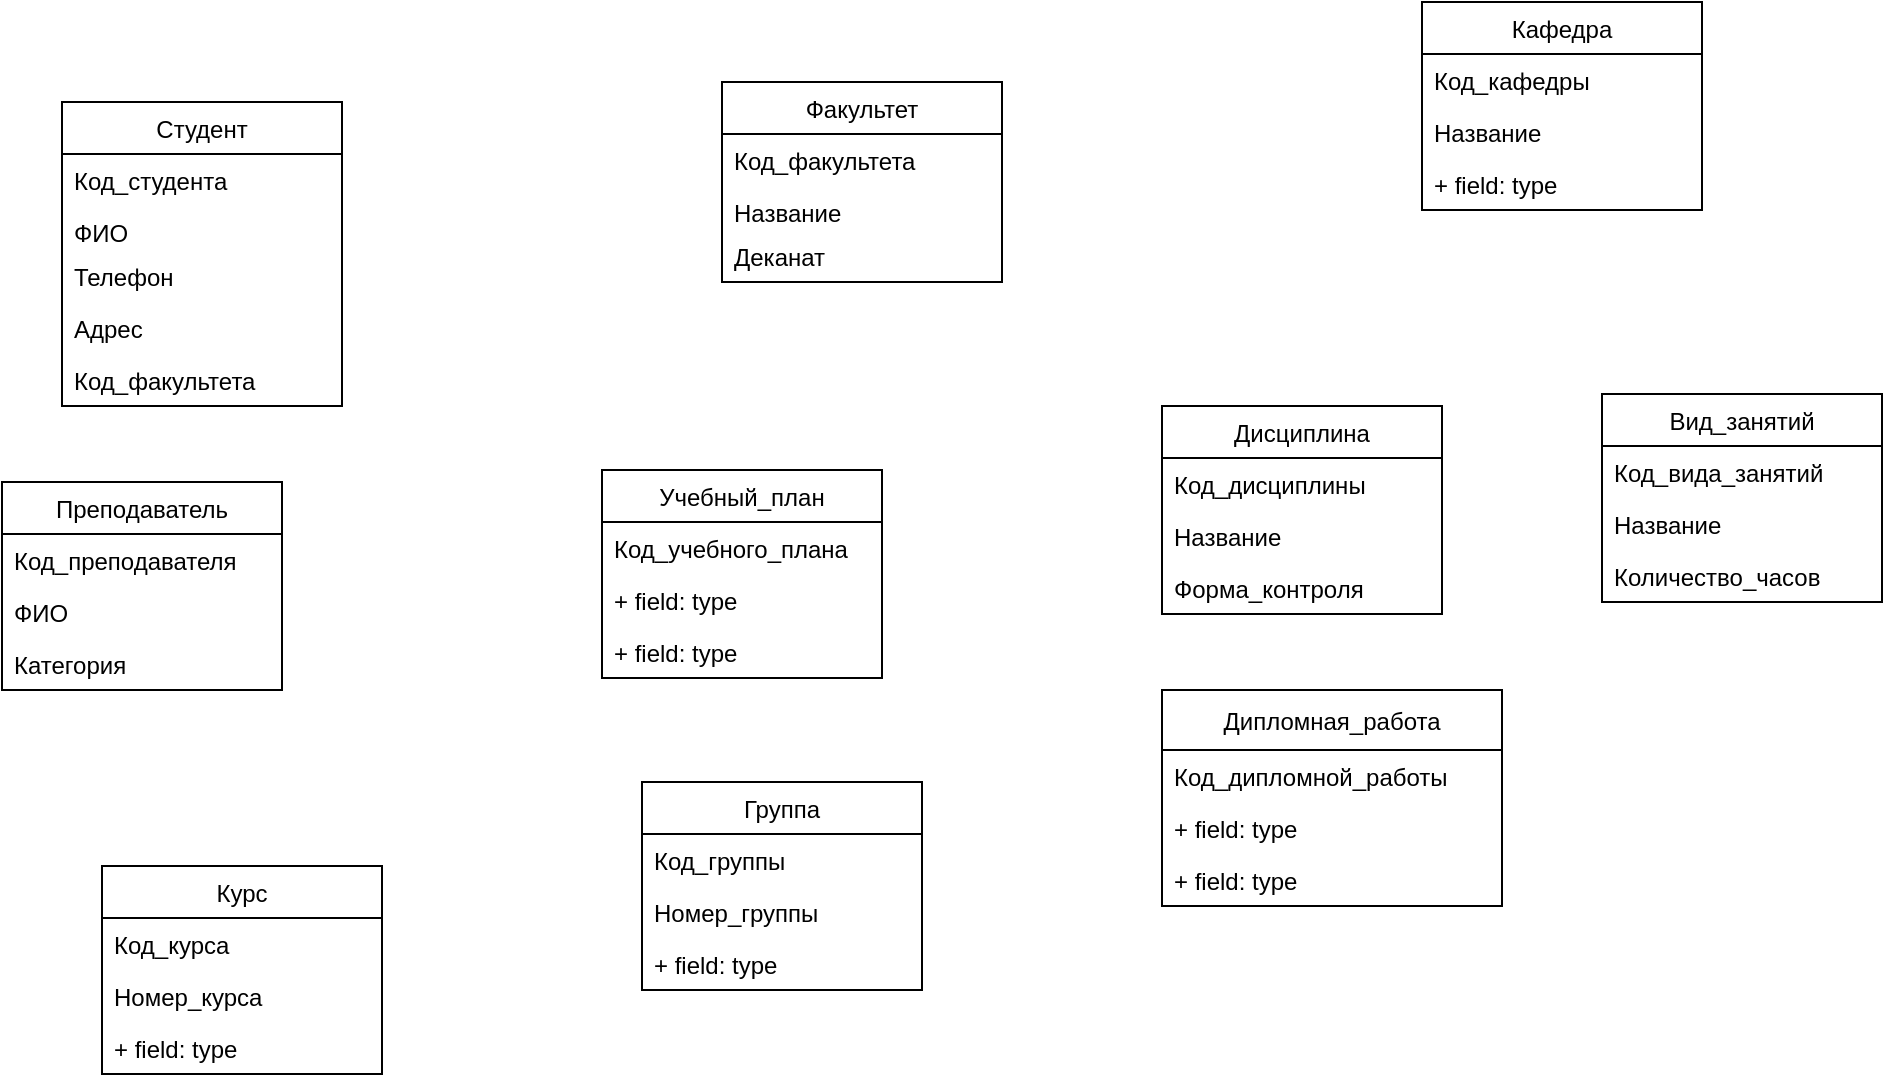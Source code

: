 <mxfile version="16.5.6" type="github">
  <diagram id="C5RBs43oDa-KdzZeNtuy" name="Page-1">
    <mxGraphModel dx="1381" dy="795" grid="1" gridSize="10" guides="1" tooltips="1" connect="1" arrows="1" fold="1" page="1" pageScale="1" pageWidth="1169" pageHeight="827" background="none" math="0" shadow="0">
      <root>
        <mxCell id="WIyWlLk6GJQsqaUBKTNV-0" />
        <mxCell id="WIyWlLk6GJQsqaUBKTNV-1" parent="WIyWlLk6GJQsqaUBKTNV-0" />
        <mxCell id="oeGllTyVug2XytWJzCLg-4" value="Студент" style="swimlane;fontStyle=0;childLayout=stackLayout;horizontal=1;startSize=26;fillColor=none;horizontalStack=0;resizeParent=1;resizeParentMax=0;resizeLast=0;collapsible=1;marginBottom=0;" vertex="1" parent="WIyWlLk6GJQsqaUBKTNV-1">
          <mxGeometry x="210" y="100" width="140" height="152" as="geometry" />
        </mxCell>
        <mxCell id="oeGllTyVug2XytWJzCLg-40" value="Код_студента" style="text;strokeColor=none;fillColor=none;align=left;verticalAlign=top;spacingLeft=4;spacingRight=4;overflow=hidden;rotatable=0;points=[[0,0.5],[1,0.5]];portConstraint=eastwest;" vertex="1" parent="oeGllTyVug2XytWJzCLg-4">
          <mxGeometry y="26" width="140" height="26" as="geometry" />
        </mxCell>
        <mxCell id="oeGllTyVug2XytWJzCLg-5" value="ФИО" style="text;strokeColor=none;fillColor=none;align=left;verticalAlign=top;spacingLeft=4;spacingRight=4;overflow=hidden;rotatable=0;points=[[0,0.5],[1,0.5]];portConstraint=eastwest;" vertex="1" parent="oeGllTyVug2XytWJzCLg-4">
          <mxGeometry y="52" width="140" height="22" as="geometry" />
        </mxCell>
        <mxCell id="oeGllTyVug2XytWJzCLg-6" value="Телефон" style="text;strokeColor=none;fillColor=none;align=left;verticalAlign=top;spacingLeft=4;spacingRight=4;overflow=hidden;rotatable=0;points=[[0,0.5],[1,0.5]];portConstraint=eastwest;" vertex="1" parent="oeGllTyVug2XytWJzCLg-4">
          <mxGeometry y="74" width="140" height="26" as="geometry" />
        </mxCell>
        <mxCell id="oeGllTyVug2XytWJzCLg-7" value="Адрес" style="text;strokeColor=none;fillColor=none;align=left;verticalAlign=top;spacingLeft=4;spacingRight=4;overflow=hidden;rotatable=0;points=[[0,0.5],[1,0.5]];portConstraint=eastwest;" vertex="1" parent="oeGllTyVug2XytWJzCLg-4">
          <mxGeometry y="100" width="140" height="26" as="geometry" />
        </mxCell>
        <mxCell id="oeGllTyVug2XytWJzCLg-51" value="Код_факультета" style="text;strokeColor=none;fillColor=none;align=left;verticalAlign=top;spacingLeft=4;spacingRight=4;overflow=hidden;rotatable=0;points=[[0,0.5],[1,0.5]];portConstraint=eastwest;" vertex="1" parent="oeGllTyVug2XytWJzCLg-4">
          <mxGeometry y="126" width="140" height="26" as="geometry" />
        </mxCell>
        <mxCell id="oeGllTyVug2XytWJzCLg-8" value="Факультет" style="swimlane;fontStyle=0;childLayout=stackLayout;horizontal=1;startSize=26;fillColor=none;horizontalStack=0;resizeParent=1;resizeParentMax=0;resizeLast=0;collapsible=1;marginBottom=0;" vertex="1" parent="WIyWlLk6GJQsqaUBKTNV-1">
          <mxGeometry x="540" y="90" width="140" height="100" as="geometry" />
        </mxCell>
        <mxCell id="oeGllTyVug2XytWJzCLg-11" value="Код_факультета" style="text;strokeColor=none;fillColor=none;align=left;verticalAlign=top;spacingLeft=4;spacingRight=4;overflow=hidden;rotatable=0;points=[[0,0.5],[1,0.5]];portConstraint=eastwest;" vertex="1" parent="oeGllTyVug2XytWJzCLg-8">
          <mxGeometry y="26" width="140" height="26" as="geometry" />
        </mxCell>
        <mxCell id="oeGllTyVug2XytWJzCLg-10" value="Название" style="text;strokeColor=none;fillColor=none;align=left;verticalAlign=top;spacingLeft=4;spacingRight=4;overflow=hidden;rotatable=0;points=[[0,0.5],[1,0.5]];portConstraint=eastwest;" vertex="1" parent="oeGllTyVug2XytWJzCLg-8">
          <mxGeometry y="52" width="140" height="22" as="geometry" />
        </mxCell>
        <mxCell id="oeGllTyVug2XytWJzCLg-9" value="Деканат" style="text;strokeColor=none;fillColor=none;align=left;verticalAlign=top;spacingLeft=4;spacingRight=4;overflow=hidden;rotatable=0;points=[[0,0.5],[1,0.5]];portConstraint=eastwest;" vertex="1" parent="oeGllTyVug2XytWJzCLg-8">
          <mxGeometry y="74" width="140" height="26" as="geometry" />
        </mxCell>
        <mxCell id="oeGllTyVug2XytWJzCLg-12" value="Кафедра" style="swimlane;fontStyle=0;childLayout=stackLayout;horizontal=1;startSize=26;fillColor=none;horizontalStack=0;resizeParent=1;resizeParentMax=0;resizeLast=0;collapsible=1;marginBottom=0;" vertex="1" parent="WIyWlLk6GJQsqaUBKTNV-1">
          <mxGeometry x="890" y="50" width="140" height="104" as="geometry" />
        </mxCell>
        <mxCell id="oeGllTyVug2XytWJzCLg-13" value="Код_кафедры" style="text;strokeColor=none;fillColor=none;align=left;verticalAlign=top;spacingLeft=4;spacingRight=4;overflow=hidden;rotatable=0;points=[[0,0.5],[1,0.5]];portConstraint=eastwest;" vertex="1" parent="oeGllTyVug2XytWJzCLg-12">
          <mxGeometry y="26" width="140" height="26" as="geometry" />
        </mxCell>
        <mxCell id="oeGllTyVug2XytWJzCLg-14" value="Название" style="text;strokeColor=none;fillColor=none;align=left;verticalAlign=top;spacingLeft=4;spacingRight=4;overflow=hidden;rotatable=0;points=[[0,0.5],[1,0.5]];portConstraint=eastwest;" vertex="1" parent="oeGllTyVug2XytWJzCLg-12">
          <mxGeometry y="52" width="140" height="26" as="geometry" />
        </mxCell>
        <mxCell id="oeGllTyVug2XytWJzCLg-15" value="+ field: type" style="text;strokeColor=none;fillColor=none;align=left;verticalAlign=top;spacingLeft=4;spacingRight=4;overflow=hidden;rotatable=0;points=[[0,0.5],[1,0.5]];portConstraint=eastwest;" vertex="1" parent="oeGllTyVug2XytWJzCLg-12">
          <mxGeometry y="78" width="140" height="26" as="geometry" />
        </mxCell>
        <mxCell id="oeGllTyVug2XytWJzCLg-16" value="Преподаватель" style="swimlane;fontStyle=0;childLayout=stackLayout;horizontal=1;startSize=26;fillColor=none;horizontalStack=0;resizeParent=1;resizeParentMax=0;resizeLast=0;collapsible=1;marginBottom=0;" vertex="1" parent="WIyWlLk6GJQsqaUBKTNV-1">
          <mxGeometry x="180" y="290" width="140" height="104" as="geometry" />
        </mxCell>
        <mxCell id="oeGllTyVug2XytWJzCLg-17" value="Код_преподавателя" style="text;strokeColor=none;fillColor=none;align=left;verticalAlign=top;spacingLeft=4;spacingRight=4;overflow=hidden;rotatable=0;points=[[0,0.5],[1,0.5]];portConstraint=eastwest;" vertex="1" parent="oeGllTyVug2XytWJzCLg-16">
          <mxGeometry y="26" width="140" height="26" as="geometry" />
        </mxCell>
        <mxCell id="oeGllTyVug2XytWJzCLg-18" value="ФИО" style="text;strokeColor=none;fillColor=none;align=left;verticalAlign=top;spacingLeft=4;spacingRight=4;overflow=hidden;rotatable=0;points=[[0,0.5],[1,0.5]];portConstraint=eastwest;" vertex="1" parent="oeGllTyVug2XytWJzCLg-16">
          <mxGeometry y="52" width="140" height="26" as="geometry" />
        </mxCell>
        <mxCell id="oeGllTyVug2XytWJzCLg-19" value="Категория" style="text;strokeColor=none;fillColor=none;align=left;verticalAlign=top;spacingLeft=4;spacingRight=4;overflow=hidden;rotatable=0;points=[[0,0.5],[1,0.5]];portConstraint=eastwest;" vertex="1" parent="oeGllTyVug2XytWJzCLg-16">
          <mxGeometry y="78" width="140" height="26" as="geometry" />
        </mxCell>
        <mxCell id="oeGllTyVug2XytWJzCLg-20" value="Учебный_план" style="swimlane;fontStyle=0;childLayout=stackLayout;horizontal=1;startSize=26;fillColor=none;horizontalStack=0;resizeParent=1;resizeParentMax=0;resizeLast=0;collapsible=1;marginBottom=0;" vertex="1" parent="WIyWlLk6GJQsqaUBKTNV-1">
          <mxGeometry x="480" y="284" width="140" height="104" as="geometry" />
        </mxCell>
        <mxCell id="oeGllTyVug2XytWJzCLg-21" value="Код_учебного_плана" style="text;strokeColor=none;fillColor=none;align=left;verticalAlign=top;spacingLeft=4;spacingRight=4;overflow=hidden;rotatable=0;points=[[0,0.5],[1,0.5]];portConstraint=eastwest;" vertex="1" parent="oeGllTyVug2XytWJzCLg-20">
          <mxGeometry y="26" width="140" height="26" as="geometry" />
        </mxCell>
        <mxCell id="oeGllTyVug2XytWJzCLg-22" value="+ field: type" style="text;strokeColor=none;fillColor=none;align=left;verticalAlign=top;spacingLeft=4;spacingRight=4;overflow=hidden;rotatable=0;points=[[0,0.5],[1,0.5]];portConstraint=eastwest;" vertex="1" parent="oeGllTyVug2XytWJzCLg-20">
          <mxGeometry y="52" width="140" height="26" as="geometry" />
        </mxCell>
        <mxCell id="oeGllTyVug2XytWJzCLg-23" value="+ field: type" style="text;strokeColor=none;fillColor=none;align=left;verticalAlign=top;spacingLeft=4;spacingRight=4;overflow=hidden;rotatable=0;points=[[0,0.5],[1,0.5]];portConstraint=eastwest;" vertex="1" parent="oeGllTyVug2XytWJzCLg-20">
          <mxGeometry y="78" width="140" height="26" as="geometry" />
        </mxCell>
        <mxCell id="oeGllTyVug2XytWJzCLg-24" value="Дисциплина" style="swimlane;fontStyle=0;childLayout=stackLayout;horizontal=1;startSize=26;fillColor=none;horizontalStack=0;resizeParent=1;resizeParentMax=0;resizeLast=0;collapsible=1;marginBottom=0;" vertex="1" parent="WIyWlLk6GJQsqaUBKTNV-1">
          <mxGeometry x="760" y="252" width="140" height="104" as="geometry" />
        </mxCell>
        <mxCell id="oeGllTyVug2XytWJzCLg-25" value="Код_дисциплины" style="text;strokeColor=none;fillColor=none;align=left;verticalAlign=top;spacingLeft=4;spacingRight=4;overflow=hidden;rotatable=0;points=[[0,0.5],[1,0.5]];portConstraint=eastwest;" vertex="1" parent="oeGllTyVug2XytWJzCLg-24">
          <mxGeometry y="26" width="140" height="26" as="geometry" />
        </mxCell>
        <mxCell id="oeGllTyVug2XytWJzCLg-26" value="Название" style="text;strokeColor=none;fillColor=none;align=left;verticalAlign=top;spacingLeft=4;spacingRight=4;overflow=hidden;rotatable=0;points=[[0,0.5],[1,0.5]];portConstraint=eastwest;" vertex="1" parent="oeGllTyVug2XytWJzCLg-24">
          <mxGeometry y="52" width="140" height="26" as="geometry" />
        </mxCell>
        <mxCell id="oeGllTyVug2XytWJzCLg-49" value="Форма_контроля" style="text;strokeColor=none;fillColor=none;align=left;verticalAlign=top;spacingLeft=4;spacingRight=4;overflow=hidden;rotatable=0;points=[[0,0.5],[1,0.5]];portConstraint=eastwest;" vertex="1" parent="oeGllTyVug2XytWJzCLg-24">
          <mxGeometry y="78" width="140" height="26" as="geometry" />
        </mxCell>
        <mxCell id="oeGllTyVug2XytWJzCLg-28" value="Дипломная_работа" style="swimlane;fontStyle=0;childLayout=stackLayout;horizontal=1;startSize=30;fillColor=none;horizontalStack=0;resizeParent=1;resizeParentMax=0;resizeLast=0;collapsible=1;marginBottom=0;" vertex="1" parent="WIyWlLk6GJQsqaUBKTNV-1">
          <mxGeometry x="760" y="394" width="170" height="108" as="geometry" />
        </mxCell>
        <mxCell id="oeGllTyVug2XytWJzCLg-29" value="Код_дипломной_работы" style="text;strokeColor=none;fillColor=none;align=left;verticalAlign=top;spacingLeft=4;spacingRight=4;overflow=hidden;rotatable=0;points=[[0,0.5],[1,0.5]];portConstraint=eastwest;" vertex="1" parent="oeGllTyVug2XytWJzCLg-28">
          <mxGeometry y="30" width="170" height="26" as="geometry" />
        </mxCell>
        <mxCell id="oeGllTyVug2XytWJzCLg-30" value="+ field: type" style="text;strokeColor=none;fillColor=none;align=left;verticalAlign=top;spacingLeft=4;spacingRight=4;overflow=hidden;rotatable=0;points=[[0,0.5],[1,0.5]];portConstraint=eastwest;" vertex="1" parent="oeGllTyVug2XytWJzCLg-28">
          <mxGeometry y="56" width="170" height="26" as="geometry" />
        </mxCell>
        <mxCell id="oeGllTyVug2XytWJzCLg-31" value="+ field: type" style="text;strokeColor=none;fillColor=none;align=left;verticalAlign=top;spacingLeft=4;spacingRight=4;overflow=hidden;rotatable=0;points=[[0,0.5],[1,0.5]];portConstraint=eastwest;" vertex="1" parent="oeGllTyVug2XytWJzCLg-28">
          <mxGeometry y="82" width="170" height="26" as="geometry" />
        </mxCell>
        <mxCell id="oeGllTyVug2XytWJzCLg-32" value="Курс" style="swimlane;fontStyle=0;childLayout=stackLayout;horizontal=1;startSize=26;fillColor=none;horizontalStack=0;resizeParent=1;resizeParentMax=0;resizeLast=0;collapsible=1;marginBottom=0;" vertex="1" parent="WIyWlLk6GJQsqaUBKTNV-1">
          <mxGeometry x="230" y="482" width="140" height="104" as="geometry" />
        </mxCell>
        <mxCell id="oeGllTyVug2XytWJzCLg-33" value="Код_курса" style="text;strokeColor=none;fillColor=none;align=left;verticalAlign=top;spacingLeft=4;spacingRight=4;overflow=hidden;rotatable=0;points=[[0,0.5],[1,0.5]];portConstraint=eastwest;" vertex="1" parent="oeGllTyVug2XytWJzCLg-32">
          <mxGeometry y="26" width="140" height="26" as="geometry" />
        </mxCell>
        <mxCell id="oeGllTyVug2XytWJzCLg-34" value="Номер_курса" style="text;strokeColor=none;fillColor=none;align=left;verticalAlign=top;spacingLeft=4;spacingRight=4;overflow=hidden;rotatable=0;points=[[0,0.5],[1,0.5]];portConstraint=eastwest;" vertex="1" parent="oeGllTyVug2XytWJzCLg-32">
          <mxGeometry y="52" width="140" height="26" as="geometry" />
        </mxCell>
        <mxCell id="oeGllTyVug2XytWJzCLg-35" value="+ field: type" style="text;strokeColor=none;fillColor=none;align=left;verticalAlign=top;spacingLeft=4;spacingRight=4;overflow=hidden;rotatable=0;points=[[0,0.5],[1,0.5]];portConstraint=eastwest;" vertex="1" parent="oeGllTyVug2XytWJzCLg-32">
          <mxGeometry y="78" width="140" height="26" as="geometry" />
        </mxCell>
        <mxCell id="oeGllTyVug2XytWJzCLg-36" value="Группа" style="swimlane;fontStyle=0;childLayout=stackLayout;horizontal=1;startSize=26;fillColor=none;horizontalStack=0;resizeParent=1;resizeParentMax=0;resizeLast=0;collapsible=1;marginBottom=0;" vertex="1" parent="WIyWlLk6GJQsqaUBKTNV-1">
          <mxGeometry x="500" y="440" width="140" height="104" as="geometry" />
        </mxCell>
        <mxCell id="oeGllTyVug2XytWJzCLg-37" value="Код_группы" style="text;strokeColor=none;fillColor=none;align=left;verticalAlign=top;spacingLeft=4;spacingRight=4;overflow=hidden;rotatable=0;points=[[0,0.5],[1,0.5]];portConstraint=eastwest;" vertex="1" parent="oeGllTyVug2XytWJzCLg-36">
          <mxGeometry y="26" width="140" height="26" as="geometry" />
        </mxCell>
        <mxCell id="oeGllTyVug2XytWJzCLg-38" value="Номер_группы" style="text;strokeColor=none;fillColor=none;align=left;verticalAlign=top;spacingLeft=4;spacingRight=4;overflow=hidden;rotatable=0;points=[[0,0.5],[1,0.5]];portConstraint=eastwest;" vertex="1" parent="oeGllTyVug2XytWJzCLg-36">
          <mxGeometry y="52" width="140" height="26" as="geometry" />
        </mxCell>
        <mxCell id="oeGllTyVug2XytWJzCLg-39" value="+ field: type" style="text;strokeColor=none;fillColor=none;align=left;verticalAlign=top;spacingLeft=4;spacingRight=4;overflow=hidden;rotatable=0;points=[[0,0.5],[1,0.5]];portConstraint=eastwest;" vertex="1" parent="oeGllTyVug2XytWJzCLg-36">
          <mxGeometry y="78" width="140" height="26" as="geometry" />
        </mxCell>
        <mxCell id="oeGllTyVug2XytWJzCLg-44" value="Вид_занятий" style="swimlane;fontStyle=0;childLayout=stackLayout;horizontal=1;startSize=26;fillColor=none;horizontalStack=0;resizeParent=1;resizeParentMax=0;resizeLast=0;collapsible=1;marginBottom=0;" vertex="1" parent="WIyWlLk6GJQsqaUBKTNV-1">
          <mxGeometry x="980" y="246" width="140" height="104" as="geometry" />
        </mxCell>
        <mxCell id="oeGllTyVug2XytWJzCLg-45" value="Код_вида_занятий" style="text;strokeColor=none;fillColor=none;align=left;verticalAlign=top;spacingLeft=4;spacingRight=4;overflow=hidden;rotatable=0;points=[[0,0.5],[1,0.5]];portConstraint=eastwest;" vertex="1" parent="oeGllTyVug2XytWJzCLg-44">
          <mxGeometry y="26" width="140" height="26" as="geometry" />
        </mxCell>
        <mxCell id="oeGllTyVug2XytWJzCLg-46" value="Название" style="text;strokeColor=none;fillColor=none;align=left;verticalAlign=top;spacingLeft=4;spacingRight=4;overflow=hidden;rotatable=0;points=[[0,0.5],[1,0.5]];portConstraint=eastwest;" vertex="1" parent="oeGllTyVug2XytWJzCLg-44">
          <mxGeometry y="52" width="140" height="26" as="geometry" />
        </mxCell>
        <mxCell id="oeGllTyVug2XytWJzCLg-47" value="Количество_часов" style="text;strokeColor=none;fillColor=none;align=left;verticalAlign=top;spacingLeft=4;spacingRight=4;overflow=hidden;rotatable=0;points=[[0,0.5],[1,0.5]];portConstraint=eastwest;" vertex="1" parent="oeGllTyVug2XytWJzCLg-44">
          <mxGeometry y="78" width="140" height="26" as="geometry" />
        </mxCell>
      </root>
    </mxGraphModel>
  </diagram>
</mxfile>
